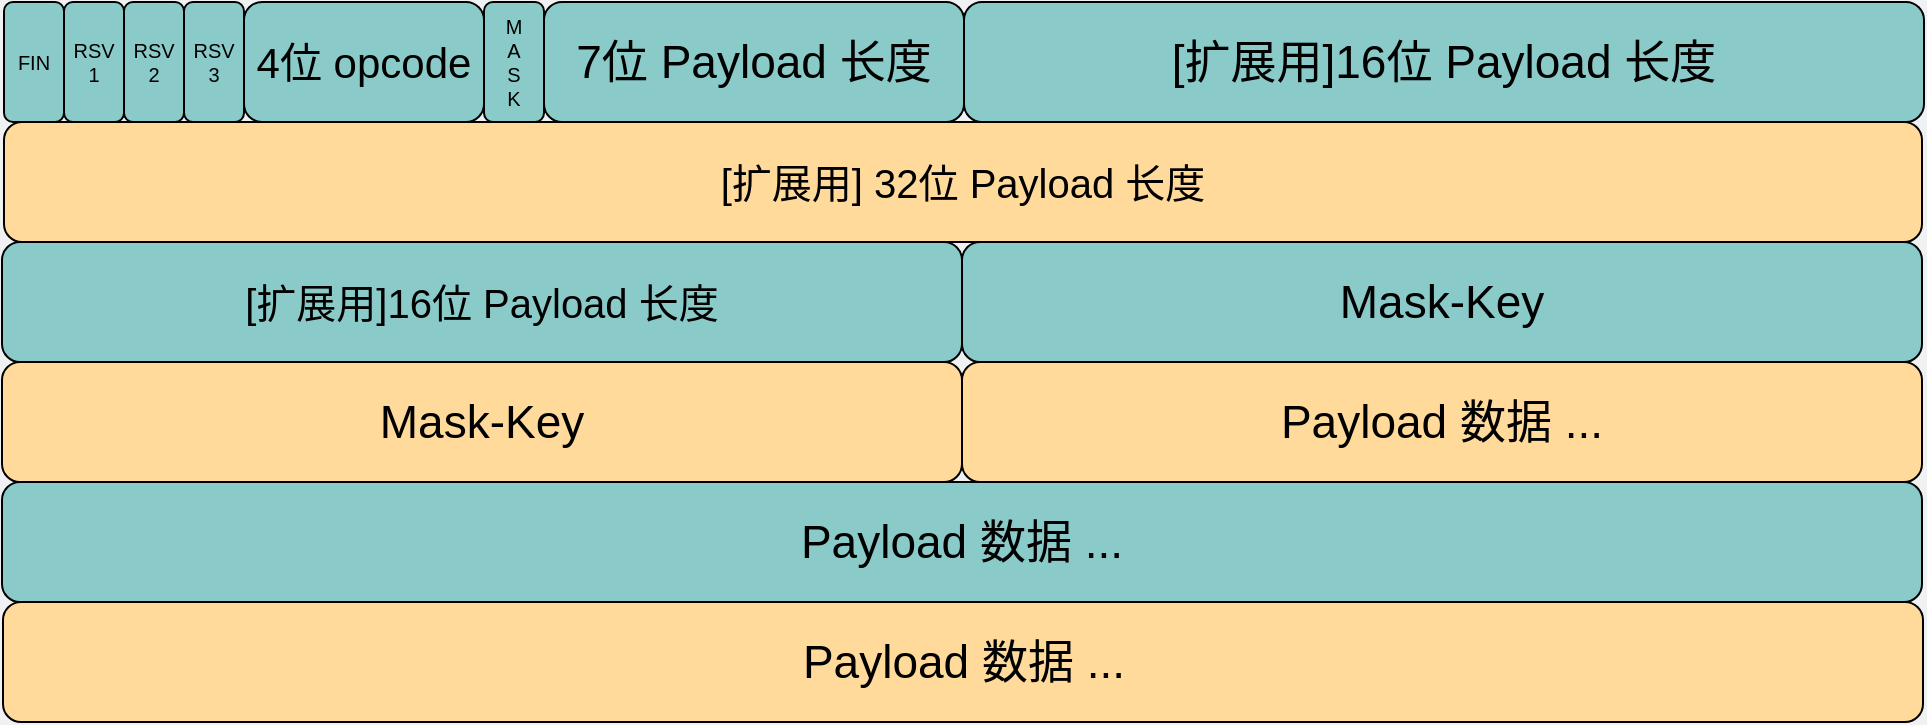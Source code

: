 <mxfile version="20.2.5" type="github">
  <diagram id="9fnjXT7nlAm7Ix4f8WDv" name="Page-1">
    <mxGraphModel dx="1259" dy="931" grid="0" gridSize="10" guides="1" tooltips="1" connect="1" arrows="1" fold="1" page="1" pageScale="1" pageWidth="600" pageHeight="500" background="#EFF1F3" math="0" shadow="0">
      <root>
        <mxCell id="0" />
        <mxCell id="1" parent="0" />
        <mxCell id="-xf_uFu9KCXf6jcXoVjT-4" value="&lt;span style=&quot;font-size: 20px;&quot;&gt;[扩展用] 32位&amp;nbsp;&lt;/span&gt;&lt;span style=&quot;font-size: 20px;&quot;&gt;Payload&lt;/span&gt;&lt;span style=&quot;font-size: 20px;&quot;&gt;&amp;nbsp;长度&lt;/span&gt;" style="rounded=1;whiteSpace=wrap;html=1;fontSize=23;fillColor=#FFDA9A;" parent="1" vertex="1">
          <mxGeometry x="128" y="130" width="959" height="60" as="geometry" />
        </mxCell>
        <mxCell id="2w_STrQbnYMXy_1h6nJT-1" value="FIN" style="rounded=1;whiteSpace=wrap;html=1;fontSize=10;fillColor=#8ACBCA;" vertex="1" parent="1">
          <mxGeometry x="128" y="70" width="30" height="60" as="geometry" />
        </mxCell>
        <mxCell id="2w_STrQbnYMXy_1h6nJT-2" value="RSV&lt;br&gt;1" style="rounded=1;whiteSpace=wrap;html=1;fontSize=10;fillColor=#8ACBCA;" vertex="1" parent="1">
          <mxGeometry x="158" y="70" width="30" height="60" as="geometry" />
        </mxCell>
        <mxCell id="2w_STrQbnYMXy_1h6nJT-3" value="RSV&lt;br&gt;2" style="rounded=1;whiteSpace=wrap;html=1;fontSize=10;fillColor=#8ACBCA;" vertex="1" parent="1">
          <mxGeometry x="188" y="70" width="30" height="60" as="geometry" />
        </mxCell>
        <mxCell id="2w_STrQbnYMXy_1h6nJT-4" value="RSV&lt;br&gt;3" style="rounded=1;whiteSpace=wrap;html=1;fontSize=10;fillColor=#8ACBCA;" vertex="1" parent="1">
          <mxGeometry x="218" y="70" width="30" height="60" as="geometry" />
        </mxCell>
        <mxCell id="2w_STrQbnYMXy_1h6nJT-5" value="&lt;font style=&quot;font-size: 21px;&quot;&gt;4位 opcode&lt;/font&gt;" style="rounded=1;whiteSpace=wrap;html=1;fontSize=10;fillColor=#8ACBCA;" vertex="1" parent="1">
          <mxGeometry x="248" y="70" width="120" height="60" as="geometry" />
        </mxCell>
        <mxCell id="2w_STrQbnYMXy_1h6nJT-6" value="M&lt;br&gt;A&lt;br&gt;S&lt;br&gt;K" style="rounded=1;whiteSpace=wrap;html=1;fontSize=10;fillColor=#8ACBCA;" vertex="1" parent="1">
          <mxGeometry x="368" y="70" width="30" height="60" as="geometry" />
        </mxCell>
        <mxCell id="2w_STrQbnYMXy_1h6nJT-7" value="&lt;font style=&quot;font-size: 23px;&quot;&gt;7位 Payload 长度&lt;/font&gt;" style="rounded=1;whiteSpace=wrap;html=1;fontSize=10;fillColor=#8ACBCA;" vertex="1" parent="1">
          <mxGeometry x="398" y="70" width="210" height="60" as="geometry" />
        </mxCell>
        <mxCell id="2w_STrQbnYMXy_1h6nJT-8" value="&lt;font style=&quot;font-size: 23px;&quot;&gt;[扩展用]16位 Payload&amp;nbsp;长度&lt;/font&gt;" style="rounded=1;whiteSpace=wrap;html=1;fontSize=10;fillColor=#8ACBCA;" vertex="1" parent="1">
          <mxGeometry x="608" y="70" width="480" height="60" as="geometry" />
        </mxCell>
        <mxCell id="2w_STrQbnYMXy_1h6nJT-9" value="Mask-Key" style="rounded=1;whiteSpace=wrap;html=1;fontSize=23;fillColor=#8ACBCA;" vertex="1" parent="1">
          <mxGeometry x="607" y="190" width="480" height="60" as="geometry" />
        </mxCell>
        <mxCell id="2w_STrQbnYMXy_1h6nJT-10" value="&lt;span style=&quot;font-size: 20px;&quot;&gt;[扩展用]16位&amp;nbsp;&lt;/span&gt;&lt;span style=&quot;font-size: 20px;&quot;&gt;Payload&lt;/span&gt;&lt;span style=&quot;font-size: 20px;&quot;&gt;&amp;nbsp;长度&lt;/span&gt;" style="rounded=1;whiteSpace=wrap;html=1;fontSize=23;fillColor=#8ACBCA;" vertex="1" parent="1">
          <mxGeometry x="127" y="190" width="480" height="60" as="geometry" />
        </mxCell>
        <mxCell id="2w_STrQbnYMXy_1h6nJT-11" value="Payload 数据&amp;nbsp;..." style="rounded=1;whiteSpace=wrap;html=1;fontSize=23;fillColor=#FFDA9A;" vertex="1" parent="1">
          <mxGeometry x="607" y="250" width="480" height="60" as="geometry" />
        </mxCell>
        <mxCell id="2w_STrQbnYMXy_1h6nJT-12" value="Mask-Key" style="rounded=1;whiteSpace=wrap;html=1;fontSize=23;fillColor=#FFDA9A;" vertex="1" parent="1">
          <mxGeometry x="127" y="250" width="480" height="60" as="geometry" />
        </mxCell>
        <mxCell id="2w_STrQbnYMXy_1h6nJT-13" value="Payload 数据 ..." style="rounded=1;whiteSpace=wrap;html=1;fontSize=23;fillColor=#8ACBCA;" vertex="1" parent="1">
          <mxGeometry x="127" y="310" width="960" height="60" as="geometry" />
        </mxCell>
        <mxCell id="2w_STrQbnYMXy_1h6nJT-14" value="Payload 数据 ..." style="rounded=1;whiteSpace=wrap;html=1;fontSize=23;fillColor=#FFDA9A;" vertex="1" parent="1">
          <mxGeometry x="127.5" y="370" width="960" height="60" as="geometry" />
        </mxCell>
      </root>
    </mxGraphModel>
  </diagram>
</mxfile>
